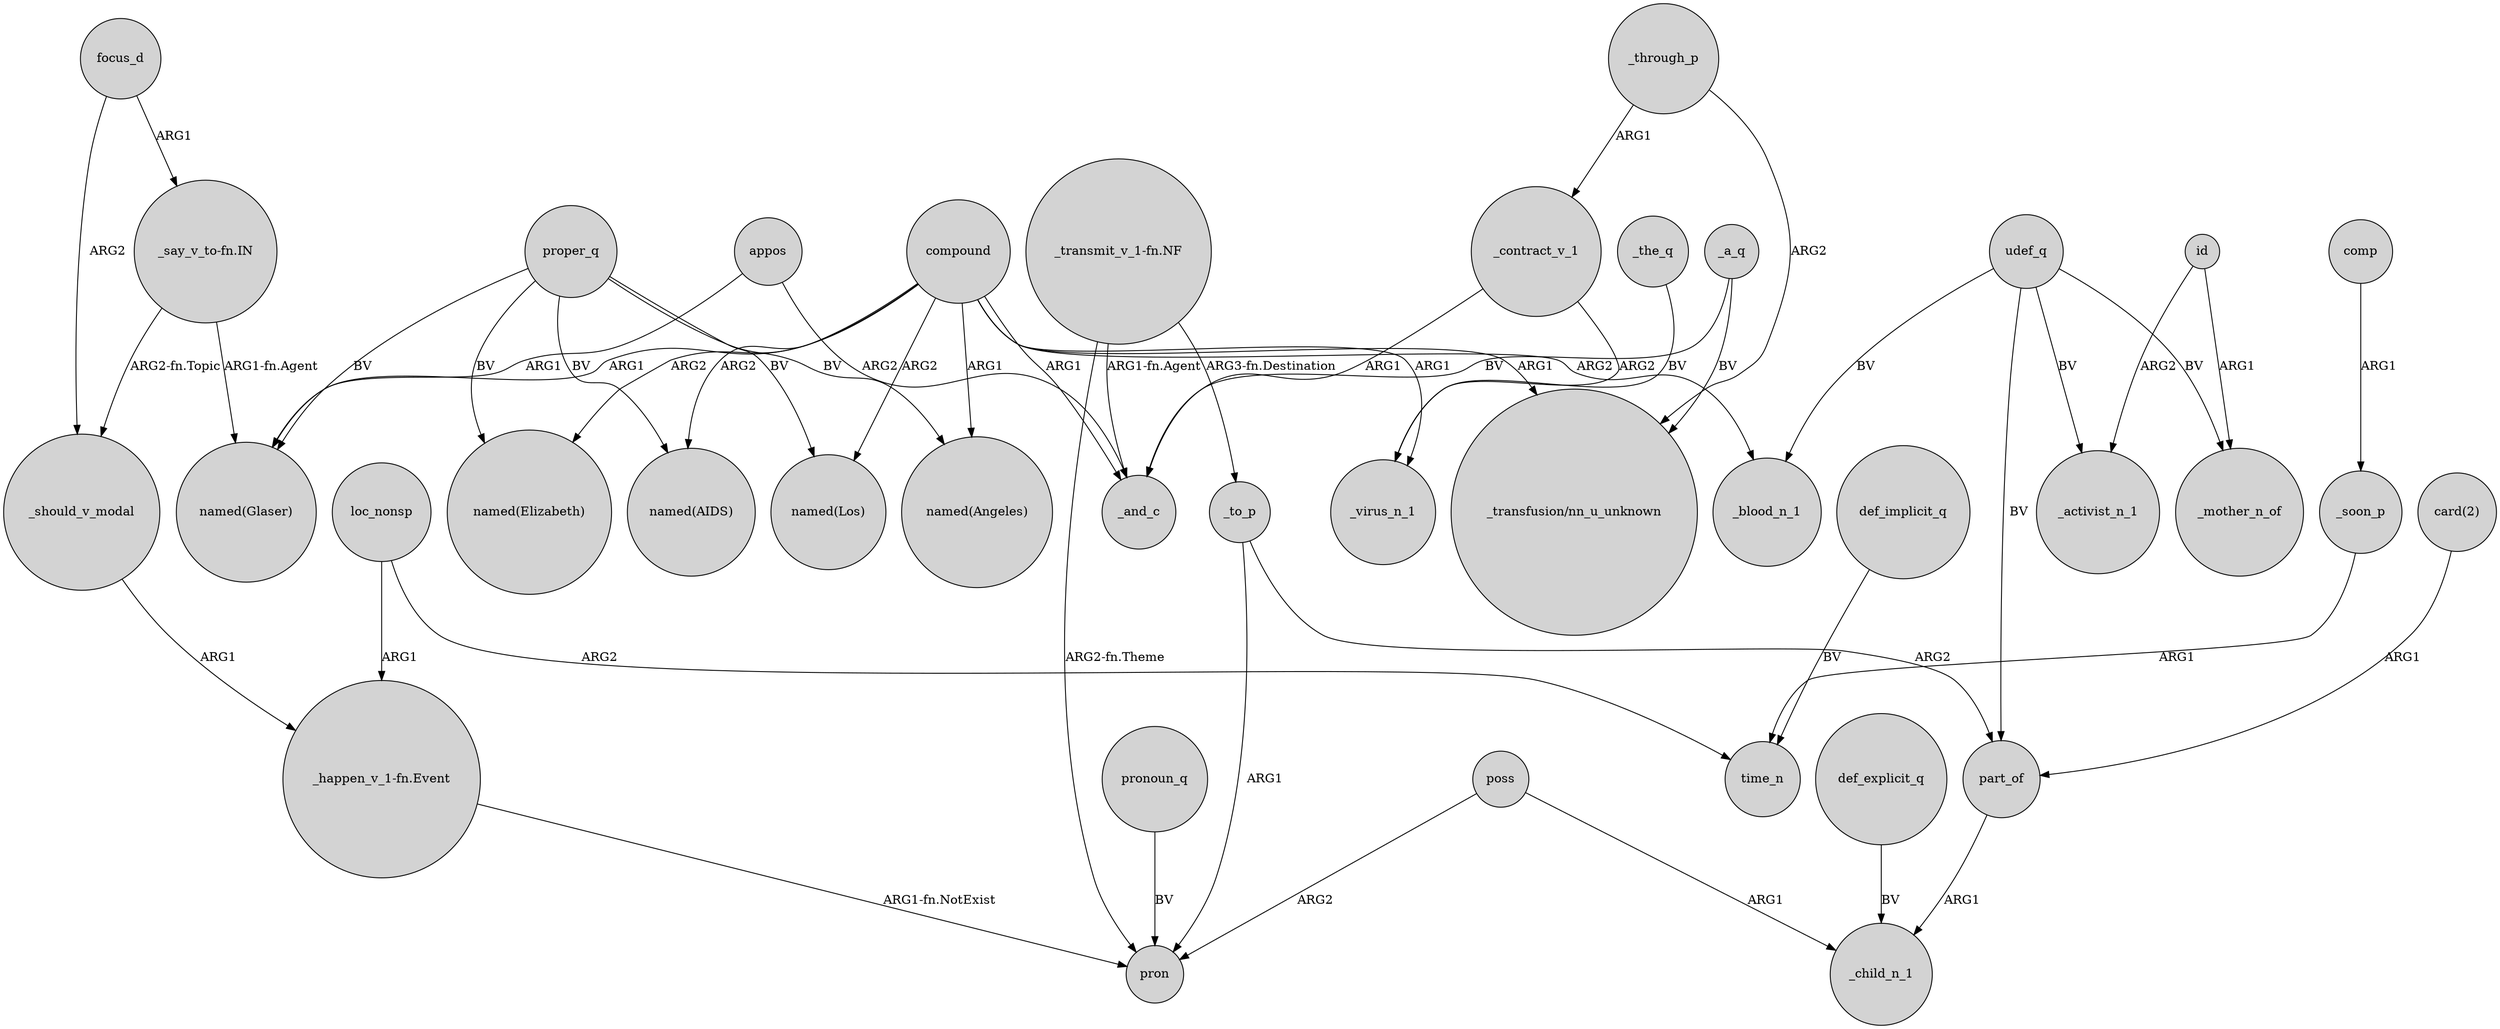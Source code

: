 digraph {
	node [shape=circle style=filled]
	_contract_v_1 -> _and_c [label=ARG1]
	"_transmit_v_1-fn.NF" -> _to_p [label="ARG3-fn.Destination"]
	udef_q -> _mother_n_of [label=BV]
	udef_q -> part_of [label=BV]
	poss -> pron [label=ARG2]
	proper_q -> "named(Elizabeth)" [label=BV]
	proper_q -> "named(AIDS)" [label=BV]
	_to_p -> pron [label=ARG1]
	compound -> "named(Los)" [label=ARG2]
	proper_q -> "named(Los)" [label=BV]
	focus_d -> _should_v_modal [label=ARG2]
	poss -> _child_n_1 [label=ARG1]
	_should_v_modal -> "_happen_v_1-fn.Event" [label=ARG1]
	appos -> "named(Glaser)" [label=ARG1]
	_a_q -> "_transfusion/nn_u_unknown" [label=BV]
	"card(2)" -> part_of [label=ARG1]
	_through_p -> _contract_v_1 [label=ARG1]
	"_transmit_v_1-fn.NF" -> _and_c [label="ARG1-fn.Agent"]
	focus_d -> "_say_v_to-fn.IN" [label=ARG1]
	loc_nonsp -> time_n [label=ARG2]
	compound -> "named(Angeles)" [label=ARG1]
	proper_q -> "named(Glaser)" [label=BV]
	udef_q -> _blood_n_1 [label=BV]
	"_say_v_to-fn.IN" -> _should_v_modal [label="ARG2-fn.Topic"]
	pronoun_q -> pron [label=BV]
	id -> _mother_n_of [label=ARG1]
	"_say_v_to-fn.IN" -> "named(Glaser)" [label="ARG1-fn.Agent"]
	loc_nonsp -> "_happen_v_1-fn.Event" [label=ARG1]
	appos -> _and_c [label=ARG2]
	_through_p -> "_transfusion/nn_u_unknown" [label=ARG2]
	compound -> "named(Elizabeth)" [label=ARG2]
	_a_q -> _and_c [label=BV]
	comp -> _soon_p [label=ARG1]
	compound -> _and_c [label=ARG1]
	id -> _activist_n_1 [label=ARG2]
	udef_q -> _activist_n_1 [label=BV]
	_to_p -> part_of [label=ARG2]
	def_explicit_q -> _child_n_1 [label=BV]
	_soon_p -> time_n [label=ARG1]
	compound -> _virus_n_1 [label=ARG1]
	compound -> "named(Glaser)" [label=ARG1]
	proper_q -> "named(Angeles)" [label=BV]
	"_happen_v_1-fn.Event" -> pron [label="ARG1-fn.NotExist"]
	compound -> "named(AIDS)" [label=ARG2]
	compound -> "_transfusion/nn_u_unknown" [label=ARG1]
	"_transmit_v_1-fn.NF" -> pron [label="ARG2-fn.Theme"]
	part_of -> _child_n_1 [label=ARG1]
	_the_q -> _virus_n_1 [label=BV]
	_contract_v_1 -> _virus_n_1 [label=ARG2]
	def_implicit_q -> time_n [label=BV]
	compound -> _blood_n_1 [label=ARG2]
}
